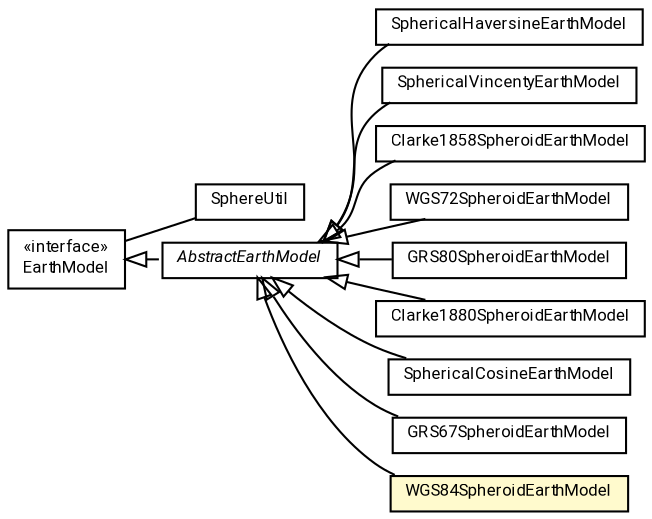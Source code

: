 #!/usr/local/bin/dot
#
# Class diagram 
# Generated by UMLGraph version R5_7_2-60-g0e99a6 (http://www.spinellis.gr/umlgraph/)
#

digraph G {
	graph [fontnames="svg"]
	edge [fontname="Roboto",fontsize=7,labelfontname="Roboto",labelfontsize=7,color="black"];
	node [fontname="Roboto",fontcolor="black",fontsize=8,shape=plaintext,margin=0,width=0,height=0];
	nodesep=0.15;
	ranksep=0.25;
	rankdir=LR;
	// de.lmu.ifi.dbs.elki.math.geodesy.SphereUtil
	c494217 [label=<<table title="de.lmu.ifi.dbs.elki.math.geodesy.SphereUtil" border="0" cellborder="1" cellspacing="0" cellpadding="2" href="SphereUtil.html" target="_parent">
		<tr><td><table border="0" cellspacing="0" cellpadding="1">
		<tr><td align="center" balign="center"> <font face="Roboto">SphereUtil</font> </td></tr>
		</table></td></tr>
		</table>>, URL="SphereUtil.html"];
	// de.lmu.ifi.dbs.elki.math.geodesy.EarthModel
	c494571 [label=<<table title="de.lmu.ifi.dbs.elki.math.geodesy.EarthModel" border="0" cellborder="1" cellspacing="0" cellpadding="2" href="EarthModel.html" target="_parent">
		<tr><td><table border="0" cellspacing="0" cellpadding="1">
		<tr><td align="center" balign="center"> &#171;interface&#187; </td></tr>
		<tr><td align="center" balign="center"> <font face="Roboto">EarthModel</font> </td></tr>
		</table></td></tr>
		</table>>, URL="EarthModel.html"];
	// de.lmu.ifi.dbs.elki.math.geodesy.SphericalHaversineEarthModel
	c494572 [label=<<table title="de.lmu.ifi.dbs.elki.math.geodesy.SphericalHaversineEarthModel" border="0" cellborder="1" cellspacing="0" cellpadding="2" href="SphericalHaversineEarthModel.html" target="_parent">
		<tr><td><table border="0" cellspacing="0" cellpadding="1">
		<tr><td align="center" balign="center"> <font face="Roboto">SphericalHaversineEarthModel</font> </td></tr>
		</table></td></tr>
		</table>>, URL="SphericalHaversineEarthModel.html"];
	// de.lmu.ifi.dbs.elki.math.geodesy.SphericalVincentyEarthModel
	c494574 [label=<<table title="de.lmu.ifi.dbs.elki.math.geodesy.SphericalVincentyEarthModel" border="0" cellborder="1" cellspacing="0" cellpadding="2" href="SphericalVincentyEarthModel.html" target="_parent">
		<tr><td><table border="0" cellspacing="0" cellpadding="1">
		<tr><td align="center" balign="center"> <font face="Roboto">SphericalVincentyEarthModel</font> </td></tr>
		</table></td></tr>
		</table>>, URL="SphericalVincentyEarthModel.html"];
	// de.lmu.ifi.dbs.elki.math.geodesy.Clarke1858SpheroidEarthModel
	c494576 [label=<<table title="de.lmu.ifi.dbs.elki.math.geodesy.Clarke1858SpheroidEarthModel" border="0" cellborder="1" cellspacing="0" cellpadding="2" href="Clarke1858SpheroidEarthModel.html" target="_parent">
		<tr><td><table border="0" cellspacing="0" cellpadding="1">
		<tr><td align="center" balign="center"> <font face="Roboto">Clarke1858SpheroidEarthModel</font> </td></tr>
		</table></td></tr>
		</table>>, URL="Clarke1858SpheroidEarthModel.html"];
	// de.lmu.ifi.dbs.elki.math.geodesy.WGS72SpheroidEarthModel
	c494578 [label=<<table title="de.lmu.ifi.dbs.elki.math.geodesy.WGS72SpheroidEarthModel" border="0" cellborder="1" cellspacing="0" cellpadding="2" href="WGS72SpheroidEarthModel.html" target="_parent">
		<tr><td><table border="0" cellspacing="0" cellpadding="1">
		<tr><td align="center" balign="center"> <font face="Roboto">WGS72SpheroidEarthModel</font> </td></tr>
		</table></td></tr>
		</table>>, URL="WGS72SpheroidEarthModel.html"];
	// de.lmu.ifi.dbs.elki.math.geodesy.AbstractEarthModel
	c494580 [label=<<table title="de.lmu.ifi.dbs.elki.math.geodesy.AbstractEarthModel" border="0" cellborder="1" cellspacing="0" cellpadding="2" href="AbstractEarthModel.html" target="_parent">
		<tr><td><table border="0" cellspacing="0" cellpadding="1">
		<tr><td align="center" balign="center"> <font face="Roboto"><i>AbstractEarthModel</i></font> </td></tr>
		</table></td></tr>
		</table>>, URL="AbstractEarthModel.html"];
	// de.lmu.ifi.dbs.elki.math.geodesy.GRS80SpheroidEarthModel
	c494581 [label=<<table title="de.lmu.ifi.dbs.elki.math.geodesy.GRS80SpheroidEarthModel" border="0" cellborder="1" cellspacing="0" cellpadding="2" href="GRS80SpheroidEarthModel.html" target="_parent">
		<tr><td><table border="0" cellspacing="0" cellpadding="1">
		<tr><td align="center" balign="center"> <font face="Roboto">GRS80SpheroidEarthModel</font> </td></tr>
		</table></td></tr>
		</table>>, URL="GRS80SpheroidEarthModel.html"];
	// de.lmu.ifi.dbs.elki.math.geodesy.Clarke1880SpheroidEarthModel
	c494583 [label=<<table title="de.lmu.ifi.dbs.elki.math.geodesy.Clarke1880SpheroidEarthModel" border="0" cellborder="1" cellspacing="0" cellpadding="2" href="Clarke1880SpheroidEarthModel.html" target="_parent">
		<tr><td><table border="0" cellspacing="0" cellpadding="1">
		<tr><td align="center" balign="center"> <font face="Roboto">Clarke1880SpheroidEarthModel</font> </td></tr>
		</table></td></tr>
		</table>>, URL="Clarke1880SpheroidEarthModel.html"];
	// de.lmu.ifi.dbs.elki.math.geodesy.SphericalCosineEarthModel
	c494585 [label=<<table title="de.lmu.ifi.dbs.elki.math.geodesy.SphericalCosineEarthModel" border="0" cellborder="1" cellspacing="0" cellpadding="2" href="SphericalCosineEarthModel.html" target="_parent">
		<tr><td><table border="0" cellspacing="0" cellpadding="1">
		<tr><td align="center" balign="center"> <font face="Roboto">SphericalCosineEarthModel</font> </td></tr>
		</table></td></tr>
		</table>>, URL="SphericalCosineEarthModel.html"];
	// de.lmu.ifi.dbs.elki.math.geodesy.GRS67SpheroidEarthModel
	c494587 [label=<<table title="de.lmu.ifi.dbs.elki.math.geodesy.GRS67SpheroidEarthModel" border="0" cellborder="1" cellspacing="0" cellpadding="2" href="GRS67SpheroidEarthModel.html" target="_parent">
		<tr><td><table border="0" cellspacing="0" cellpadding="1">
		<tr><td align="center" balign="center"> <font face="Roboto">GRS67SpheroidEarthModel</font> </td></tr>
		</table></td></tr>
		</table>>, URL="GRS67SpheroidEarthModel.html"];
	// de.lmu.ifi.dbs.elki.math.geodesy.WGS84SpheroidEarthModel
	c494589 [label=<<table title="de.lmu.ifi.dbs.elki.math.geodesy.WGS84SpheroidEarthModel" border="0" cellborder="1" cellspacing="0" cellpadding="2" bgcolor="LemonChiffon" href="WGS84SpheroidEarthModel.html" target="_parent">
		<tr><td><table border="0" cellspacing="0" cellpadding="1">
		<tr><td align="center" balign="center"> <font face="Roboto">WGS84SpheroidEarthModel</font> </td></tr>
		</table></td></tr>
		</table>>, URL="WGS84SpheroidEarthModel.html"];
	// de.lmu.ifi.dbs.elki.math.geodesy.EarthModel assoc de.lmu.ifi.dbs.elki.math.geodesy.SphereUtil
	c494571 -> c494217 [arrowhead=none,weight=2];
	// de.lmu.ifi.dbs.elki.math.geodesy.SphericalHaversineEarthModel extends de.lmu.ifi.dbs.elki.math.geodesy.AbstractEarthModel
	c494580 -> c494572 [arrowtail=empty,dir=back,weight=10];
	// de.lmu.ifi.dbs.elki.math.geodesy.SphericalVincentyEarthModel extends de.lmu.ifi.dbs.elki.math.geodesy.AbstractEarthModel
	c494580 -> c494574 [arrowtail=empty,dir=back,weight=10];
	// de.lmu.ifi.dbs.elki.math.geodesy.Clarke1858SpheroidEarthModel extends de.lmu.ifi.dbs.elki.math.geodesy.AbstractEarthModel
	c494580 -> c494576 [arrowtail=empty,dir=back,weight=10];
	// de.lmu.ifi.dbs.elki.math.geodesy.WGS72SpheroidEarthModel extends de.lmu.ifi.dbs.elki.math.geodesy.AbstractEarthModel
	c494580 -> c494578 [arrowtail=empty,dir=back,weight=10];
	// de.lmu.ifi.dbs.elki.math.geodesy.AbstractEarthModel implements de.lmu.ifi.dbs.elki.math.geodesy.EarthModel
	c494571 -> c494580 [arrowtail=empty,style=dashed,dir=back,weight=9];
	// de.lmu.ifi.dbs.elki.math.geodesy.GRS80SpheroidEarthModel extends de.lmu.ifi.dbs.elki.math.geodesy.AbstractEarthModel
	c494580 -> c494581 [arrowtail=empty,dir=back,weight=10];
	// de.lmu.ifi.dbs.elki.math.geodesy.Clarke1880SpheroidEarthModel extends de.lmu.ifi.dbs.elki.math.geodesy.AbstractEarthModel
	c494580 -> c494583 [arrowtail=empty,dir=back,weight=10];
	// de.lmu.ifi.dbs.elki.math.geodesy.SphericalCosineEarthModel extends de.lmu.ifi.dbs.elki.math.geodesy.AbstractEarthModel
	c494580 -> c494585 [arrowtail=empty,dir=back,weight=10];
	// de.lmu.ifi.dbs.elki.math.geodesy.GRS67SpheroidEarthModel extends de.lmu.ifi.dbs.elki.math.geodesy.AbstractEarthModel
	c494580 -> c494587 [arrowtail=empty,dir=back,weight=10];
	// de.lmu.ifi.dbs.elki.math.geodesy.WGS84SpheroidEarthModel extends de.lmu.ifi.dbs.elki.math.geodesy.AbstractEarthModel
	c494580 -> c494589 [arrowtail=empty,dir=back,weight=10];
}

